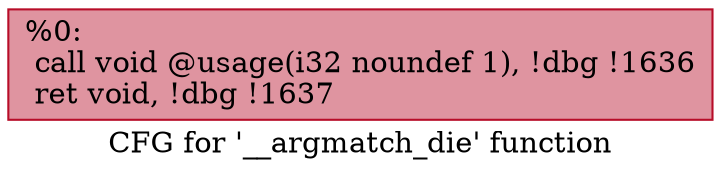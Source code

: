 digraph "CFG for '__argmatch_die' function" {
	label="CFG for '__argmatch_die' function";

	Node0x154c2b0 [shape=record,color="#b70d28ff", style=filled, fillcolor="#b70d2870",label="{%0:\l  call void @usage(i32 noundef 1), !dbg !1636\l  ret void, !dbg !1637\l}"];
}

